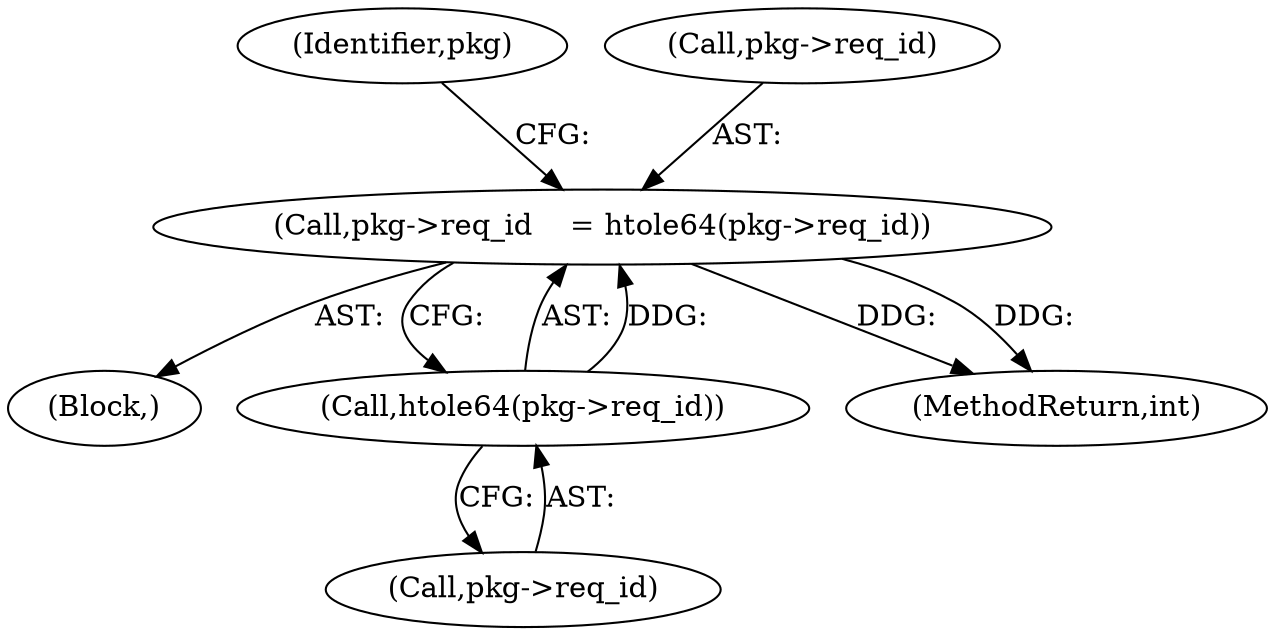 digraph "0_viabtc_exchange_server_4a7c27bfe98f409623d4d857894d017ff0672cc9#diff-515c81af848352583bff286d6224875f_1@pointer" {
"1000232" [label="(Call,pkg->req_id    = htole64(pkg->req_id))"];
"1000236" [label="(Call,htole64(pkg->req_id))"];
"1000236" [label="(Call,htole64(pkg->req_id))"];
"1000104" [label="(Block,)"];
"1000242" [label="(Identifier,pkg)"];
"1000233" [label="(Call,pkg->req_id)"];
"1000237" [label="(Call,pkg->req_id)"];
"1000232" [label="(Call,pkg->req_id    = htole64(pkg->req_id))"];
"1000279" [label="(MethodReturn,int)"];
"1000232" -> "1000104"  [label="AST: "];
"1000232" -> "1000236"  [label="CFG: "];
"1000233" -> "1000232"  [label="AST: "];
"1000236" -> "1000232"  [label="AST: "];
"1000242" -> "1000232"  [label="CFG: "];
"1000232" -> "1000279"  [label="DDG: "];
"1000232" -> "1000279"  [label="DDG: "];
"1000236" -> "1000232"  [label="DDG: "];
"1000236" -> "1000237"  [label="CFG: "];
"1000237" -> "1000236"  [label="AST: "];
}
